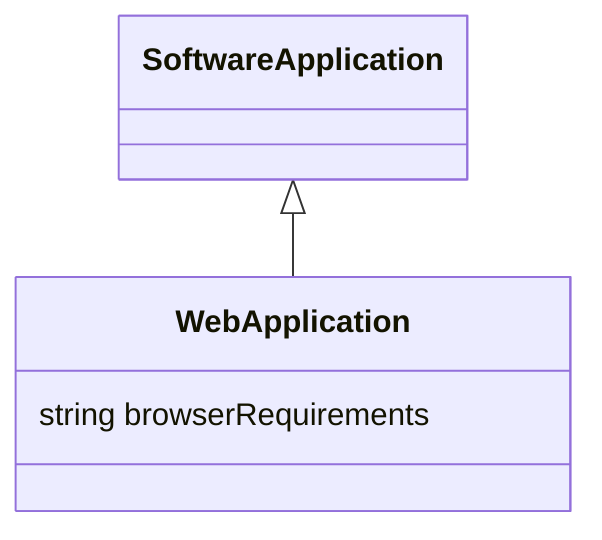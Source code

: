 classDiagram
  

SoftwareApplication <|-- WebApplication
class WebApplication {

  string browserRequirements

}